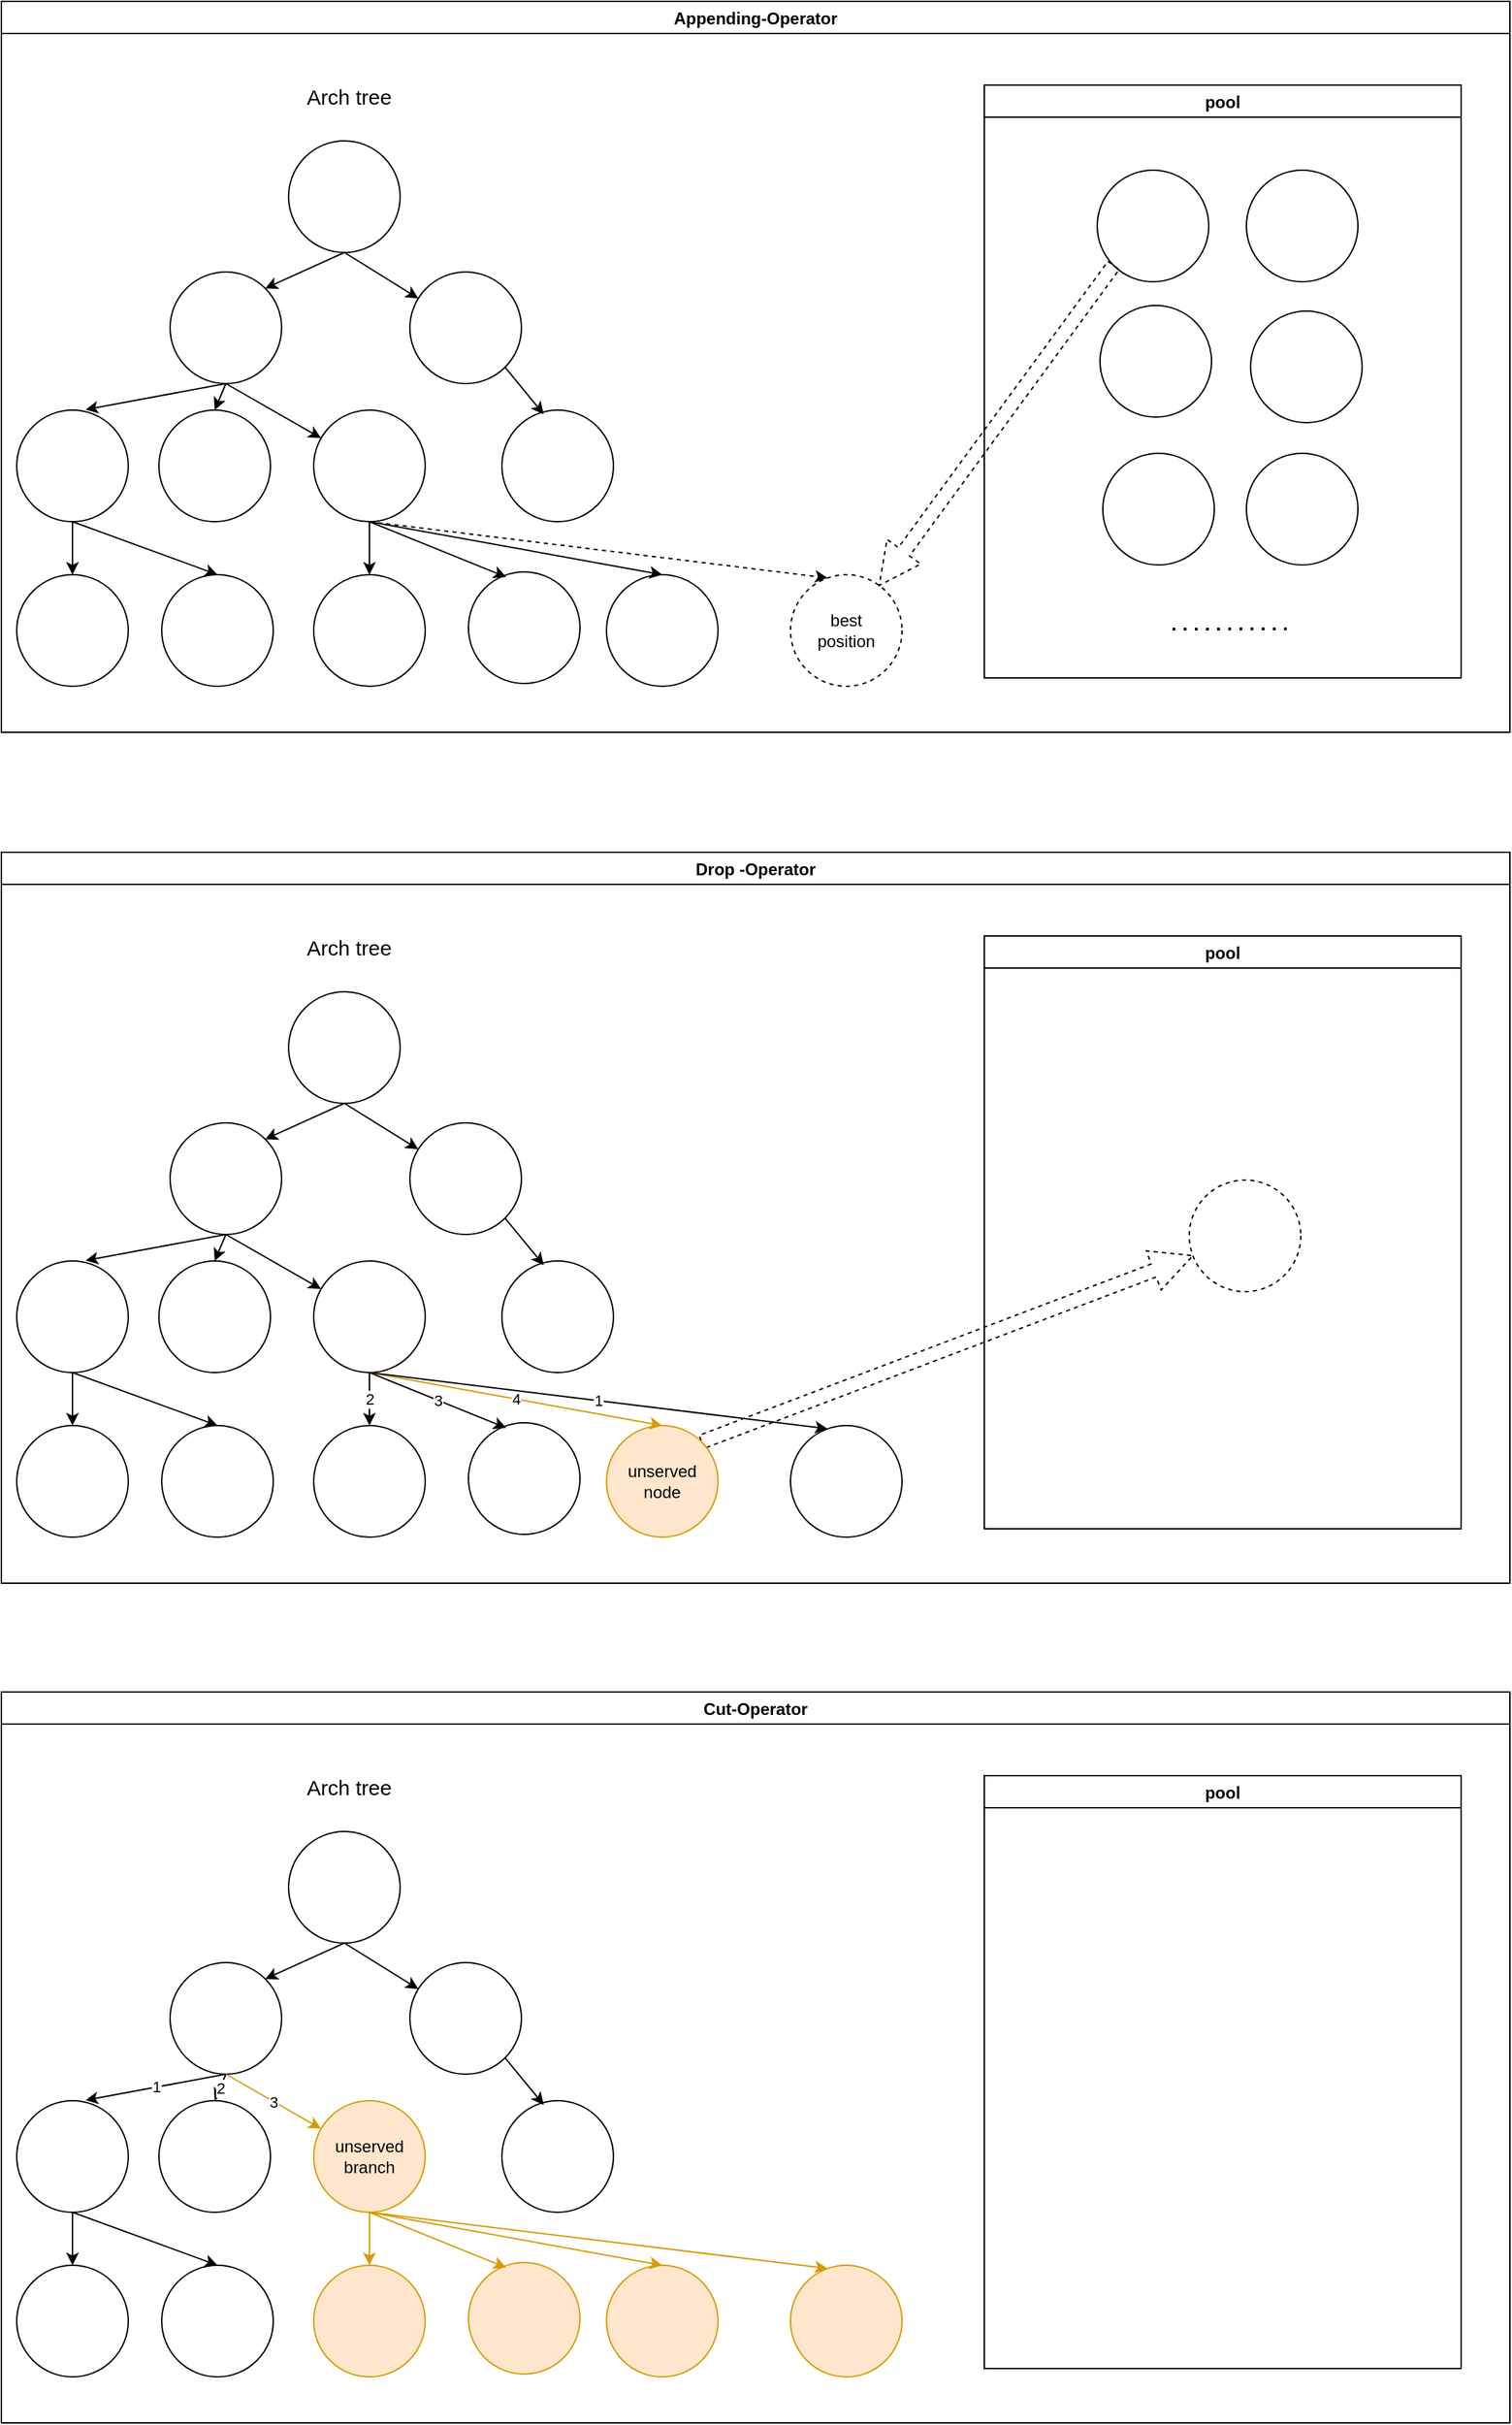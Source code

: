 <mxfile version="16.1.4" type="github">
  <diagram id="BNuhCVd4cxq2ZZuh1FpS" name="Page-1">
    <mxGraphModel dx="1822" dy="1672" grid="0" gridSize="10" guides="1" tooltips="1" connect="1" arrows="1" fold="1" page="0" pageScale="1" pageWidth="827" pageHeight="1169" math="0" shadow="0">
      <root>
        <mxCell id="0" />
        <mxCell id="1" parent="0" />
        <mxCell id="tua6YhJxlvc5LFkW4k0F-42" value="Appending-Operator" style="swimlane;strokeColor=default;fillColor=none;startSize=23;" vertex="1" parent="1">
          <mxGeometry x="-150" y="-552" width="1082" height="524" as="geometry">
            <mxRectangle x="-162" y="-550" width="129" height="23" as="alternateBounds" />
          </mxGeometry>
        </mxCell>
        <mxCell id="tua6YhJxlvc5LFkW4k0F-1" value="" style="ellipse;whiteSpace=wrap;html=1;aspect=fixed;strokeColor=default;" vertex="1" parent="tua6YhJxlvc5LFkW4k0F-42">
          <mxGeometry x="206" y="100" width="80" height="80" as="geometry" />
        </mxCell>
        <mxCell id="tua6YhJxlvc5LFkW4k0F-2" value="" style="ellipse;whiteSpace=wrap;html=1;aspect=fixed;strokeColor=default;" vertex="1" parent="tua6YhJxlvc5LFkW4k0F-42">
          <mxGeometry x="121" y="194" width="80" height="80" as="geometry" />
        </mxCell>
        <mxCell id="tua6YhJxlvc5LFkW4k0F-4" style="orthogonalLoop=1;jettySize=auto;html=1;exitX=0.5;exitY=1;exitDx=0;exitDy=0;entryX=1;entryY=0;entryDx=0;entryDy=0;rounded=0;" edge="1" parent="tua6YhJxlvc5LFkW4k0F-42" source="tua6YhJxlvc5LFkW4k0F-1" target="tua6YhJxlvc5LFkW4k0F-2">
          <mxGeometry relative="1" as="geometry" />
        </mxCell>
        <mxCell id="tua6YhJxlvc5LFkW4k0F-3" value="" style="ellipse;whiteSpace=wrap;html=1;aspect=fixed;strokeColor=default;" vertex="1" parent="tua6YhJxlvc5LFkW4k0F-42">
          <mxGeometry x="293" y="194" width="80" height="80" as="geometry" />
        </mxCell>
        <mxCell id="tua6YhJxlvc5LFkW4k0F-5" style="edgeStyle=none;rounded=0;orthogonalLoop=1;jettySize=auto;html=1;exitX=0.5;exitY=1;exitDx=0;exitDy=0;" edge="1" parent="tua6YhJxlvc5LFkW4k0F-42" source="tua6YhJxlvc5LFkW4k0F-1" target="tua6YhJxlvc5LFkW4k0F-3">
          <mxGeometry relative="1" as="geometry" />
        </mxCell>
        <mxCell id="tua6YhJxlvc5LFkW4k0F-6" value="" style="ellipse;whiteSpace=wrap;html=1;aspect=fixed;strokeColor=default;" vertex="1" parent="tua6YhJxlvc5LFkW4k0F-42">
          <mxGeometry x="11" y="293" width="80" height="80" as="geometry" />
        </mxCell>
        <mxCell id="tua6YhJxlvc5LFkW4k0F-10" style="edgeStyle=none;rounded=0;orthogonalLoop=1;jettySize=auto;html=1;exitX=0.5;exitY=1;exitDx=0;exitDy=0;entryX=0.617;entryY=-0.004;entryDx=0;entryDy=0;entryPerimeter=0;" edge="1" parent="tua6YhJxlvc5LFkW4k0F-42" source="tua6YhJxlvc5LFkW4k0F-2" target="tua6YhJxlvc5LFkW4k0F-6">
          <mxGeometry relative="1" as="geometry" />
        </mxCell>
        <mxCell id="tua6YhJxlvc5LFkW4k0F-7" value="" style="ellipse;whiteSpace=wrap;html=1;aspect=fixed;strokeColor=default;" vertex="1" parent="tua6YhJxlvc5LFkW4k0F-42">
          <mxGeometry x="113" y="293" width="80" height="80" as="geometry" />
        </mxCell>
        <mxCell id="tua6YhJxlvc5LFkW4k0F-11" style="edgeStyle=none;rounded=0;orthogonalLoop=1;jettySize=auto;html=1;exitX=0.5;exitY=1;exitDx=0;exitDy=0;entryX=0.5;entryY=0;entryDx=0;entryDy=0;" edge="1" parent="tua6YhJxlvc5LFkW4k0F-42" source="tua6YhJxlvc5LFkW4k0F-2" target="tua6YhJxlvc5LFkW4k0F-7">
          <mxGeometry relative="1" as="geometry" />
        </mxCell>
        <mxCell id="tua6YhJxlvc5LFkW4k0F-8" value="" style="ellipse;whiteSpace=wrap;html=1;aspect=fixed;strokeColor=default;" vertex="1" parent="tua6YhJxlvc5LFkW4k0F-42">
          <mxGeometry x="224" y="293" width="80" height="80" as="geometry" />
        </mxCell>
        <mxCell id="tua6YhJxlvc5LFkW4k0F-12" style="edgeStyle=none;rounded=0;orthogonalLoop=1;jettySize=auto;html=1;exitX=0.5;exitY=1;exitDx=0;exitDy=0;" edge="1" parent="tua6YhJxlvc5LFkW4k0F-42" source="tua6YhJxlvc5LFkW4k0F-2" target="tua6YhJxlvc5LFkW4k0F-8">
          <mxGeometry relative="1" as="geometry" />
        </mxCell>
        <mxCell id="tua6YhJxlvc5LFkW4k0F-9" value="" style="ellipse;whiteSpace=wrap;html=1;aspect=fixed;strokeColor=default;" vertex="1" parent="tua6YhJxlvc5LFkW4k0F-42">
          <mxGeometry x="359" y="293" width="80" height="80" as="geometry" />
        </mxCell>
        <mxCell id="tua6YhJxlvc5LFkW4k0F-13" style="edgeStyle=none;rounded=0;orthogonalLoop=1;jettySize=auto;html=1;exitX=1;exitY=1;exitDx=0;exitDy=0;entryX=0.375;entryY=0.038;entryDx=0;entryDy=0;entryPerimeter=0;" edge="1" parent="tua6YhJxlvc5LFkW4k0F-42" source="tua6YhJxlvc5LFkW4k0F-3" target="tua6YhJxlvc5LFkW4k0F-9">
          <mxGeometry relative="1" as="geometry" />
        </mxCell>
        <mxCell id="tua6YhJxlvc5LFkW4k0F-14" value="" style="ellipse;whiteSpace=wrap;html=1;aspect=fixed;strokeColor=default;" vertex="1" parent="tua6YhJxlvc5LFkW4k0F-42">
          <mxGeometry x="11" y="411" width="80" height="80" as="geometry" />
        </mxCell>
        <mxCell id="tua6YhJxlvc5LFkW4k0F-20" style="edgeStyle=none;rounded=0;orthogonalLoop=1;jettySize=auto;html=1;exitX=0.5;exitY=1;exitDx=0;exitDy=0;entryX=0.5;entryY=0;entryDx=0;entryDy=0;" edge="1" parent="tua6YhJxlvc5LFkW4k0F-42" source="tua6YhJxlvc5LFkW4k0F-6" target="tua6YhJxlvc5LFkW4k0F-14">
          <mxGeometry relative="1" as="geometry" />
        </mxCell>
        <mxCell id="tua6YhJxlvc5LFkW4k0F-15" value="" style="ellipse;whiteSpace=wrap;html=1;aspect=fixed;strokeColor=default;" vertex="1" parent="tua6YhJxlvc5LFkW4k0F-42">
          <mxGeometry x="115" y="411" width="80" height="80" as="geometry" />
        </mxCell>
        <mxCell id="tua6YhJxlvc5LFkW4k0F-21" style="edgeStyle=none;rounded=0;orthogonalLoop=1;jettySize=auto;html=1;exitX=0.5;exitY=1;exitDx=0;exitDy=0;entryX=0.5;entryY=0;entryDx=0;entryDy=0;" edge="1" parent="tua6YhJxlvc5LFkW4k0F-42" source="tua6YhJxlvc5LFkW4k0F-6" target="tua6YhJxlvc5LFkW4k0F-15">
          <mxGeometry relative="1" as="geometry" />
        </mxCell>
        <mxCell id="tua6YhJxlvc5LFkW4k0F-16" value="" style="ellipse;whiteSpace=wrap;html=1;aspect=fixed;strokeColor=default;" vertex="1" parent="tua6YhJxlvc5LFkW4k0F-42">
          <mxGeometry x="224" y="411" width="80" height="80" as="geometry" />
        </mxCell>
        <mxCell id="tua6YhJxlvc5LFkW4k0F-22" style="edgeStyle=none;rounded=0;orthogonalLoop=1;jettySize=auto;html=1;exitX=0.5;exitY=1;exitDx=0;exitDy=0;" edge="1" parent="tua6YhJxlvc5LFkW4k0F-42" source="tua6YhJxlvc5LFkW4k0F-8" target="tua6YhJxlvc5LFkW4k0F-16">
          <mxGeometry relative="1" as="geometry" />
        </mxCell>
        <mxCell id="tua6YhJxlvc5LFkW4k0F-17" value="" style="ellipse;whiteSpace=wrap;html=1;aspect=fixed;strokeColor=default;" vertex="1" parent="tua6YhJxlvc5LFkW4k0F-42">
          <mxGeometry x="335" y="409" width="80" height="80" as="geometry" />
        </mxCell>
        <mxCell id="tua6YhJxlvc5LFkW4k0F-24" style="edgeStyle=none;rounded=0;orthogonalLoop=1;jettySize=auto;html=1;exitX=0.5;exitY=1;exitDx=0;exitDy=0;entryX=0.338;entryY=0.046;entryDx=0;entryDy=0;entryPerimeter=0;" edge="1" parent="tua6YhJxlvc5LFkW4k0F-42" source="tua6YhJxlvc5LFkW4k0F-8" target="tua6YhJxlvc5LFkW4k0F-17">
          <mxGeometry relative="1" as="geometry" />
        </mxCell>
        <mxCell id="tua6YhJxlvc5LFkW4k0F-18" value="" style="ellipse;whiteSpace=wrap;html=1;aspect=fixed;strokeColor=default;" vertex="1" parent="tua6YhJxlvc5LFkW4k0F-42">
          <mxGeometry x="434" y="411" width="80" height="80" as="geometry" />
        </mxCell>
        <mxCell id="tua6YhJxlvc5LFkW4k0F-25" style="edgeStyle=none;rounded=0;orthogonalLoop=1;jettySize=auto;html=1;exitX=0.5;exitY=1;exitDx=0;exitDy=0;entryX=0.5;entryY=0;entryDx=0;entryDy=0;" edge="1" parent="tua6YhJxlvc5LFkW4k0F-42" source="tua6YhJxlvc5LFkW4k0F-8" target="tua6YhJxlvc5LFkW4k0F-18">
          <mxGeometry relative="1" as="geometry" />
        </mxCell>
        <mxCell id="tua6YhJxlvc5LFkW4k0F-35" value="pool" style="swimlane;strokeColor=default;fillColor=none;startSize=23;" vertex="1" parent="tua6YhJxlvc5LFkW4k0F-42">
          <mxGeometry x="705" y="60" width="342" height="425" as="geometry" />
        </mxCell>
        <mxCell id="tua6YhJxlvc5LFkW4k0F-26" value="" style="ellipse;whiteSpace=wrap;html=1;aspect=fixed;strokeColor=default;" vertex="1" parent="tua6YhJxlvc5LFkW4k0F-35">
          <mxGeometry x="81" y="61" width="80" height="80" as="geometry" />
        </mxCell>
        <mxCell id="tua6YhJxlvc5LFkW4k0F-27" value="" style="ellipse;whiteSpace=wrap;html=1;aspect=fixed;strokeColor=default;" vertex="1" parent="tua6YhJxlvc5LFkW4k0F-35">
          <mxGeometry x="188" y="61" width="80" height="80" as="geometry" />
        </mxCell>
        <mxCell id="tua6YhJxlvc5LFkW4k0F-28" value="" style="ellipse;whiteSpace=wrap;html=1;aspect=fixed;strokeColor=default;" vertex="1" parent="tua6YhJxlvc5LFkW4k0F-35">
          <mxGeometry x="83" y="158" width="80" height="80" as="geometry" />
        </mxCell>
        <mxCell id="tua6YhJxlvc5LFkW4k0F-29" value="" style="ellipse;whiteSpace=wrap;html=1;aspect=fixed;strokeColor=default;" vertex="1" parent="tua6YhJxlvc5LFkW4k0F-35">
          <mxGeometry x="191" y="162" width="80" height="80" as="geometry" />
        </mxCell>
        <mxCell id="tua6YhJxlvc5LFkW4k0F-30" value="" style="ellipse;whiteSpace=wrap;html=1;aspect=fixed;strokeColor=default;" vertex="1" parent="tua6YhJxlvc5LFkW4k0F-35">
          <mxGeometry x="85" y="264" width="80" height="80" as="geometry" />
        </mxCell>
        <mxCell id="tua6YhJxlvc5LFkW4k0F-31" value="" style="ellipse;whiteSpace=wrap;html=1;aspect=fixed;strokeColor=default;" vertex="1" parent="tua6YhJxlvc5LFkW4k0F-35">
          <mxGeometry x="188" y="264" width="80" height="80" as="geometry" />
        </mxCell>
        <mxCell id="tua6YhJxlvc5LFkW4k0F-34" value="" style="endArrow=none;dashed=1;html=1;dashPattern=1 3;strokeWidth=2;rounded=0;entryX=0.64;entryY=0.913;entryDx=0;entryDy=0;entryPerimeter=0;" edge="1" parent="tua6YhJxlvc5LFkW4k0F-35">
          <mxGeometry width="50" height="50" relative="1" as="geometry">
            <mxPoint x="135" y="390" as="sourcePoint" />
            <mxPoint x="216.88" y="389.853" as="targetPoint" />
          </mxGeometry>
        </mxCell>
        <mxCell id="tua6YhJxlvc5LFkW4k0F-39" value="best&lt;br&gt;position" style="ellipse;whiteSpace=wrap;html=1;aspect=fixed;strokeColor=default;dashed=1;" vertex="1" parent="tua6YhJxlvc5LFkW4k0F-42">
          <mxGeometry x="566" y="411" width="80" height="80" as="geometry" />
        </mxCell>
        <mxCell id="tua6YhJxlvc5LFkW4k0F-40" style="edgeStyle=none;rounded=0;orthogonalLoop=1;jettySize=auto;html=1;exitX=0.5;exitY=1;exitDx=0;exitDy=0;entryX=0.333;entryY=0.029;entryDx=0;entryDy=0;entryPerimeter=0;dashed=1;" edge="1" parent="tua6YhJxlvc5LFkW4k0F-42" source="tua6YhJxlvc5LFkW4k0F-8" target="tua6YhJxlvc5LFkW4k0F-39">
          <mxGeometry relative="1" as="geometry" />
        </mxCell>
        <mxCell id="tua6YhJxlvc5LFkW4k0F-41" style="edgeStyle=none;rounded=0;orthogonalLoop=1;jettySize=auto;html=1;exitX=0;exitY=1;exitDx=0;exitDy=0;dashed=1;shape=arrow;" edge="1" parent="tua6YhJxlvc5LFkW4k0F-42" source="tua6YhJxlvc5LFkW4k0F-26" target="tua6YhJxlvc5LFkW4k0F-39">
          <mxGeometry relative="1" as="geometry" />
        </mxCell>
        <mxCell id="tua6YhJxlvc5LFkW4k0F-43" value="&lt;font style=&quot;font-size: 15px&quot;&gt;Arch tree&lt;/font&gt;" style="text;html=1;strokeColor=none;fillColor=none;align=center;verticalAlign=middle;whiteSpace=wrap;rounded=0;strokeWidth=4;" vertex="1" parent="tua6YhJxlvc5LFkW4k0F-42">
          <mxGeometry x="209" y="53" width="81" height="30" as="geometry" />
        </mxCell>
        <mxCell id="tua6YhJxlvc5LFkW4k0F-44" value="Drop -Operator" style="swimlane;strokeColor=default;fillColor=none;startSize=23;" vertex="1" parent="1">
          <mxGeometry x="-150" y="58" width="1082" height="524" as="geometry">
            <mxRectangle x="-162" y="-550" width="129" height="23" as="alternateBounds" />
          </mxGeometry>
        </mxCell>
        <mxCell id="tua6YhJxlvc5LFkW4k0F-45" value="" style="ellipse;whiteSpace=wrap;html=1;aspect=fixed;strokeColor=default;" vertex="1" parent="tua6YhJxlvc5LFkW4k0F-44">
          <mxGeometry x="206" y="100" width="80" height="80" as="geometry" />
        </mxCell>
        <mxCell id="tua6YhJxlvc5LFkW4k0F-46" value="" style="ellipse;whiteSpace=wrap;html=1;aspect=fixed;strokeColor=default;" vertex="1" parent="tua6YhJxlvc5LFkW4k0F-44">
          <mxGeometry x="121" y="194" width="80" height="80" as="geometry" />
        </mxCell>
        <mxCell id="tua6YhJxlvc5LFkW4k0F-47" style="orthogonalLoop=1;jettySize=auto;html=1;exitX=0.5;exitY=1;exitDx=0;exitDy=0;entryX=1;entryY=0;entryDx=0;entryDy=0;rounded=0;" edge="1" parent="tua6YhJxlvc5LFkW4k0F-44" source="tua6YhJxlvc5LFkW4k0F-45" target="tua6YhJxlvc5LFkW4k0F-46">
          <mxGeometry relative="1" as="geometry" />
        </mxCell>
        <mxCell id="tua6YhJxlvc5LFkW4k0F-48" value="" style="ellipse;whiteSpace=wrap;html=1;aspect=fixed;strokeColor=default;" vertex="1" parent="tua6YhJxlvc5LFkW4k0F-44">
          <mxGeometry x="293" y="194" width="80" height="80" as="geometry" />
        </mxCell>
        <mxCell id="tua6YhJxlvc5LFkW4k0F-49" style="edgeStyle=none;rounded=0;orthogonalLoop=1;jettySize=auto;html=1;exitX=0.5;exitY=1;exitDx=0;exitDy=0;" edge="1" parent="tua6YhJxlvc5LFkW4k0F-44" source="tua6YhJxlvc5LFkW4k0F-45" target="tua6YhJxlvc5LFkW4k0F-48">
          <mxGeometry relative="1" as="geometry" />
        </mxCell>
        <mxCell id="tua6YhJxlvc5LFkW4k0F-50" value="" style="ellipse;whiteSpace=wrap;html=1;aspect=fixed;strokeColor=default;" vertex="1" parent="tua6YhJxlvc5LFkW4k0F-44">
          <mxGeometry x="11" y="293" width="80" height="80" as="geometry" />
        </mxCell>
        <mxCell id="tua6YhJxlvc5LFkW4k0F-51" style="edgeStyle=none;rounded=0;orthogonalLoop=1;jettySize=auto;html=1;exitX=0.5;exitY=1;exitDx=0;exitDy=0;entryX=0.617;entryY=-0.004;entryDx=0;entryDy=0;entryPerimeter=0;" edge="1" parent="tua6YhJxlvc5LFkW4k0F-44" source="tua6YhJxlvc5LFkW4k0F-46" target="tua6YhJxlvc5LFkW4k0F-50">
          <mxGeometry relative="1" as="geometry" />
        </mxCell>
        <mxCell id="tua6YhJxlvc5LFkW4k0F-52" value="" style="ellipse;whiteSpace=wrap;html=1;aspect=fixed;strokeColor=default;" vertex="1" parent="tua6YhJxlvc5LFkW4k0F-44">
          <mxGeometry x="113" y="293" width="80" height="80" as="geometry" />
        </mxCell>
        <mxCell id="tua6YhJxlvc5LFkW4k0F-53" style="edgeStyle=none;rounded=0;orthogonalLoop=1;jettySize=auto;html=1;exitX=0.5;exitY=1;exitDx=0;exitDy=0;entryX=0.5;entryY=0;entryDx=0;entryDy=0;" edge="1" parent="tua6YhJxlvc5LFkW4k0F-44" source="tua6YhJxlvc5LFkW4k0F-46" target="tua6YhJxlvc5LFkW4k0F-52">
          <mxGeometry relative="1" as="geometry" />
        </mxCell>
        <mxCell id="tua6YhJxlvc5LFkW4k0F-54" value="" style="ellipse;whiteSpace=wrap;html=1;aspect=fixed;strokeColor=default;" vertex="1" parent="tua6YhJxlvc5LFkW4k0F-44">
          <mxGeometry x="224" y="293" width="80" height="80" as="geometry" />
        </mxCell>
        <mxCell id="tua6YhJxlvc5LFkW4k0F-55" style="edgeStyle=none;rounded=0;orthogonalLoop=1;jettySize=auto;html=1;exitX=0.5;exitY=1;exitDx=0;exitDy=0;" edge="1" parent="tua6YhJxlvc5LFkW4k0F-44" source="tua6YhJxlvc5LFkW4k0F-46" target="tua6YhJxlvc5LFkW4k0F-54">
          <mxGeometry relative="1" as="geometry" />
        </mxCell>
        <mxCell id="tua6YhJxlvc5LFkW4k0F-56" value="" style="ellipse;whiteSpace=wrap;html=1;aspect=fixed;strokeColor=default;" vertex="1" parent="tua6YhJxlvc5LFkW4k0F-44">
          <mxGeometry x="359" y="293" width="80" height="80" as="geometry" />
        </mxCell>
        <mxCell id="tua6YhJxlvc5LFkW4k0F-57" style="edgeStyle=none;rounded=0;orthogonalLoop=1;jettySize=auto;html=1;exitX=1;exitY=1;exitDx=0;exitDy=0;entryX=0.375;entryY=0.038;entryDx=0;entryDy=0;entryPerimeter=0;" edge="1" parent="tua6YhJxlvc5LFkW4k0F-44" source="tua6YhJxlvc5LFkW4k0F-48" target="tua6YhJxlvc5LFkW4k0F-56">
          <mxGeometry relative="1" as="geometry" />
        </mxCell>
        <mxCell id="tua6YhJxlvc5LFkW4k0F-58" value="" style="ellipse;whiteSpace=wrap;html=1;aspect=fixed;strokeColor=default;" vertex="1" parent="tua6YhJxlvc5LFkW4k0F-44">
          <mxGeometry x="11" y="411" width="80" height="80" as="geometry" />
        </mxCell>
        <mxCell id="tua6YhJxlvc5LFkW4k0F-59" style="edgeStyle=none;rounded=0;orthogonalLoop=1;jettySize=auto;html=1;exitX=0.5;exitY=1;exitDx=0;exitDy=0;entryX=0.5;entryY=0;entryDx=0;entryDy=0;" edge="1" parent="tua6YhJxlvc5LFkW4k0F-44" source="tua6YhJxlvc5LFkW4k0F-50" target="tua6YhJxlvc5LFkW4k0F-58">
          <mxGeometry relative="1" as="geometry" />
        </mxCell>
        <mxCell id="tua6YhJxlvc5LFkW4k0F-60" value="" style="ellipse;whiteSpace=wrap;html=1;aspect=fixed;strokeColor=default;" vertex="1" parent="tua6YhJxlvc5LFkW4k0F-44">
          <mxGeometry x="115" y="411" width="80" height="80" as="geometry" />
        </mxCell>
        <mxCell id="tua6YhJxlvc5LFkW4k0F-61" style="edgeStyle=none;rounded=0;orthogonalLoop=1;jettySize=auto;html=1;exitX=0.5;exitY=1;exitDx=0;exitDy=0;entryX=0.5;entryY=0;entryDx=0;entryDy=0;" edge="1" parent="tua6YhJxlvc5LFkW4k0F-44" source="tua6YhJxlvc5LFkW4k0F-50" target="tua6YhJxlvc5LFkW4k0F-60">
          <mxGeometry relative="1" as="geometry" />
        </mxCell>
        <mxCell id="tua6YhJxlvc5LFkW4k0F-62" value="" style="ellipse;whiteSpace=wrap;html=1;aspect=fixed;strokeColor=default;" vertex="1" parent="tua6YhJxlvc5LFkW4k0F-44">
          <mxGeometry x="224" y="411" width="80" height="80" as="geometry" />
        </mxCell>
        <mxCell id="tua6YhJxlvc5LFkW4k0F-63" value="2" style="edgeStyle=none;rounded=0;orthogonalLoop=1;jettySize=auto;html=1;exitX=0.5;exitY=1;exitDx=0;exitDy=0;" edge="1" parent="tua6YhJxlvc5LFkW4k0F-44" source="tua6YhJxlvc5LFkW4k0F-54" target="tua6YhJxlvc5LFkW4k0F-62">
          <mxGeometry relative="1" as="geometry" />
        </mxCell>
        <mxCell id="tua6YhJxlvc5LFkW4k0F-64" value="" style="ellipse;whiteSpace=wrap;html=1;aspect=fixed;strokeColor=default;" vertex="1" parent="tua6YhJxlvc5LFkW4k0F-44">
          <mxGeometry x="335" y="409" width="80" height="80" as="geometry" />
        </mxCell>
        <mxCell id="tua6YhJxlvc5LFkW4k0F-65" value="3" style="edgeStyle=none;rounded=0;orthogonalLoop=1;jettySize=auto;html=1;exitX=0.5;exitY=1;exitDx=0;exitDy=0;entryX=0.338;entryY=0.046;entryDx=0;entryDy=0;entryPerimeter=0;" edge="1" parent="tua6YhJxlvc5LFkW4k0F-44" source="tua6YhJxlvc5LFkW4k0F-54" target="tua6YhJxlvc5LFkW4k0F-64">
          <mxGeometry relative="1" as="geometry" />
        </mxCell>
        <mxCell id="tua6YhJxlvc5LFkW4k0F-81" style="edgeStyle=none;shape=arrow;rounded=0;orthogonalLoop=1;jettySize=auto;html=1;exitX=1;exitY=0;exitDx=0;exitDy=0;fontSize=15;dashed=1;" edge="1" parent="tua6YhJxlvc5LFkW4k0F-44" source="tua6YhJxlvc5LFkW4k0F-66" target="tua6YhJxlvc5LFkW4k0F-80">
          <mxGeometry relative="1" as="geometry" />
        </mxCell>
        <mxCell id="tua6YhJxlvc5LFkW4k0F-66" value="unserved&lt;br&gt;node" style="ellipse;whiteSpace=wrap;html=1;aspect=fixed;strokeColor=#d79b00;fillColor=#ffe6cc;" vertex="1" parent="tua6YhJxlvc5LFkW4k0F-44">
          <mxGeometry x="434" y="411" width="80" height="80" as="geometry" />
        </mxCell>
        <mxCell id="tua6YhJxlvc5LFkW4k0F-67" value="4" style="edgeStyle=none;rounded=0;orthogonalLoop=1;jettySize=auto;html=1;exitX=0.5;exitY=1;exitDx=0;exitDy=0;entryX=0.5;entryY=0;entryDx=0;entryDy=0;fillColor=#ffe6cc;strokeColor=#d79b00;" edge="1" parent="tua6YhJxlvc5LFkW4k0F-44" source="tua6YhJxlvc5LFkW4k0F-54" target="tua6YhJxlvc5LFkW4k0F-66">
          <mxGeometry relative="1" as="geometry" />
        </mxCell>
        <mxCell id="tua6YhJxlvc5LFkW4k0F-68" value="pool" style="swimlane;strokeColor=default;fillColor=none;startSize=23;" vertex="1" parent="tua6YhJxlvc5LFkW4k0F-44">
          <mxGeometry x="705" y="60" width="342" height="425" as="geometry" />
        </mxCell>
        <mxCell id="tua6YhJxlvc5LFkW4k0F-80" value="" style="ellipse;whiteSpace=wrap;html=1;aspect=fixed;strokeColor=default;dashed=1;" vertex="1" parent="tua6YhJxlvc5LFkW4k0F-68">
          <mxGeometry x="147" y="175" width="80" height="80" as="geometry" />
        </mxCell>
        <mxCell id="tua6YhJxlvc5LFkW4k0F-76" value="" style="ellipse;whiteSpace=wrap;html=1;aspect=fixed;strokeColor=default;" vertex="1" parent="tua6YhJxlvc5LFkW4k0F-44">
          <mxGeometry x="566" y="411" width="80" height="80" as="geometry" />
        </mxCell>
        <mxCell id="tua6YhJxlvc5LFkW4k0F-77" value="1" style="edgeStyle=none;rounded=0;orthogonalLoop=1;jettySize=auto;html=1;exitX=0.5;exitY=1;exitDx=0;exitDy=0;entryX=0.333;entryY=0.029;entryDx=0;entryDy=0;entryPerimeter=0;" edge="1" parent="tua6YhJxlvc5LFkW4k0F-44" source="tua6YhJxlvc5LFkW4k0F-54" target="tua6YhJxlvc5LFkW4k0F-76">
          <mxGeometry relative="1" as="geometry" />
        </mxCell>
        <mxCell id="tua6YhJxlvc5LFkW4k0F-79" value="&lt;font style=&quot;font-size: 15px&quot;&gt;Arch tree&lt;/font&gt;" style="text;html=1;strokeColor=none;fillColor=none;align=center;verticalAlign=middle;whiteSpace=wrap;rounded=0;strokeWidth=4;" vertex="1" parent="tua6YhJxlvc5LFkW4k0F-44">
          <mxGeometry x="209" y="53" width="81" height="30" as="geometry" />
        </mxCell>
        <mxCell id="tua6YhJxlvc5LFkW4k0F-82" value="Cut-Operator" style="swimlane;strokeColor=default;fillColor=none;startSize=23;" vertex="1" parent="1">
          <mxGeometry x="-150" y="660" width="1082" height="524" as="geometry">
            <mxRectangle x="-162" y="-550" width="129" height="23" as="alternateBounds" />
          </mxGeometry>
        </mxCell>
        <mxCell id="tua6YhJxlvc5LFkW4k0F-83" value="" style="ellipse;whiteSpace=wrap;html=1;aspect=fixed;strokeColor=default;" vertex="1" parent="tua6YhJxlvc5LFkW4k0F-82">
          <mxGeometry x="206" y="100" width="80" height="80" as="geometry" />
        </mxCell>
        <mxCell id="tua6YhJxlvc5LFkW4k0F-84" value="" style="ellipse;whiteSpace=wrap;html=1;aspect=fixed;strokeColor=default;" vertex="1" parent="tua6YhJxlvc5LFkW4k0F-82">
          <mxGeometry x="121" y="194" width="80" height="80" as="geometry" />
        </mxCell>
        <mxCell id="tua6YhJxlvc5LFkW4k0F-85" style="orthogonalLoop=1;jettySize=auto;html=1;exitX=0.5;exitY=1;exitDx=0;exitDy=0;entryX=1;entryY=0;entryDx=0;entryDy=0;rounded=0;" edge="1" parent="tua6YhJxlvc5LFkW4k0F-82" source="tua6YhJxlvc5LFkW4k0F-83" target="tua6YhJxlvc5LFkW4k0F-84">
          <mxGeometry relative="1" as="geometry" />
        </mxCell>
        <mxCell id="tua6YhJxlvc5LFkW4k0F-86" value="" style="ellipse;whiteSpace=wrap;html=1;aspect=fixed;strokeColor=default;" vertex="1" parent="tua6YhJxlvc5LFkW4k0F-82">
          <mxGeometry x="293" y="194" width="80" height="80" as="geometry" />
        </mxCell>
        <mxCell id="tua6YhJxlvc5LFkW4k0F-87" style="edgeStyle=none;rounded=0;orthogonalLoop=1;jettySize=auto;html=1;exitX=0.5;exitY=1;exitDx=0;exitDy=0;" edge="1" parent="tua6YhJxlvc5LFkW4k0F-82" source="tua6YhJxlvc5LFkW4k0F-83" target="tua6YhJxlvc5LFkW4k0F-86">
          <mxGeometry relative="1" as="geometry" />
        </mxCell>
        <mxCell id="tua6YhJxlvc5LFkW4k0F-88" value="" style="ellipse;whiteSpace=wrap;html=1;aspect=fixed;strokeColor=default;" vertex="1" parent="tua6YhJxlvc5LFkW4k0F-82">
          <mxGeometry x="11" y="293" width="80" height="80" as="geometry" />
        </mxCell>
        <mxCell id="tua6YhJxlvc5LFkW4k0F-89" value="1" style="edgeStyle=none;rounded=0;orthogonalLoop=1;jettySize=auto;html=1;exitX=0.5;exitY=1;exitDx=0;exitDy=0;entryX=0.617;entryY=-0.004;entryDx=0;entryDy=0;entryPerimeter=0;" edge="1" parent="tua6YhJxlvc5LFkW4k0F-82" source="tua6YhJxlvc5LFkW4k0F-84" target="tua6YhJxlvc5LFkW4k0F-88">
          <mxGeometry relative="1" as="geometry" />
        </mxCell>
        <mxCell id="tua6YhJxlvc5LFkW4k0F-90" value="" style="ellipse;whiteSpace=wrap;html=1;aspect=fixed;strokeColor=default;" vertex="1" parent="tua6YhJxlvc5LFkW4k0F-82">
          <mxGeometry x="113" y="293" width="80" height="80" as="geometry" />
        </mxCell>
        <mxCell id="tua6YhJxlvc5LFkW4k0F-91" value="2" style="edgeStyle=none;rounded=0;orthogonalLoop=1;jettySize=auto;html=1;exitX=0.5;exitY=1;exitDx=0;exitDy=0;entryX=0.5;entryY=0;entryDx=0;entryDy=0;" edge="1" parent="tua6YhJxlvc5LFkW4k0F-82" source="tua6YhJxlvc5LFkW4k0F-84" target="tua6YhJxlvc5LFkW4k0F-90">
          <mxGeometry relative="1" as="geometry" />
        </mxCell>
        <mxCell id="tua6YhJxlvc5LFkW4k0F-92" value="unserved&lt;br&gt;branch" style="ellipse;whiteSpace=wrap;html=1;aspect=fixed;strokeColor=#d79b00;fillColor=#ffe6cc;" vertex="1" parent="tua6YhJxlvc5LFkW4k0F-82">
          <mxGeometry x="224" y="293" width="80" height="80" as="geometry" />
        </mxCell>
        <mxCell id="tua6YhJxlvc5LFkW4k0F-93" value="3" style="edgeStyle=none;rounded=0;orthogonalLoop=1;jettySize=auto;html=1;exitX=0.5;exitY=1;exitDx=0;exitDy=0;fillColor=#ffe6cc;strokeColor=#d79b00;" edge="1" parent="tua6YhJxlvc5LFkW4k0F-82" source="tua6YhJxlvc5LFkW4k0F-84" target="tua6YhJxlvc5LFkW4k0F-92">
          <mxGeometry relative="1" as="geometry" />
        </mxCell>
        <mxCell id="tua6YhJxlvc5LFkW4k0F-94" value="" style="ellipse;whiteSpace=wrap;html=1;aspect=fixed;strokeColor=default;" vertex="1" parent="tua6YhJxlvc5LFkW4k0F-82">
          <mxGeometry x="359" y="293" width="80" height="80" as="geometry" />
        </mxCell>
        <mxCell id="tua6YhJxlvc5LFkW4k0F-95" style="edgeStyle=none;rounded=0;orthogonalLoop=1;jettySize=auto;html=1;exitX=1;exitY=1;exitDx=0;exitDy=0;entryX=0.375;entryY=0.038;entryDx=0;entryDy=0;entryPerimeter=0;" edge="1" parent="tua6YhJxlvc5LFkW4k0F-82" source="tua6YhJxlvc5LFkW4k0F-86" target="tua6YhJxlvc5LFkW4k0F-94">
          <mxGeometry relative="1" as="geometry" />
        </mxCell>
        <mxCell id="tua6YhJxlvc5LFkW4k0F-96" value="" style="ellipse;whiteSpace=wrap;html=1;aspect=fixed;strokeColor=default;" vertex="1" parent="tua6YhJxlvc5LFkW4k0F-82">
          <mxGeometry x="11" y="411" width="80" height="80" as="geometry" />
        </mxCell>
        <mxCell id="tua6YhJxlvc5LFkW4k0F-97" style="edgeStyle=none;rounded=0;orthogonalLoop=1;jettySize=auto;html=1;exitX=0.5;exitY=1;exitDx=0;exitDy=0;entryX=0.5;entryY=0;entryDx=0;entryDy=0;" edge="1" parent="tua6YhJxlvc5LFkW4k0F-82" source="tua6YhJxlvc5LFkW4k0F-88" target="tua6YhJxlvc5LFkW4k0F-96">
          <mxGeometry relative="1" as="geometry" />
        </mxCell>
        <mxCell id="tua6YhJxlvc5LFkW4k0F-98" value="" style="ellipse;whiteSpace=wrap;html=1;aspect=fixed;strokeColor=default;" vertex="1" parent="tua6YhJxlvc5LFkW4k0F-82">
          <mxGeometry x="115" y="411" width="80" height="80" as="geometry" />
        </mxCell>
        <mxCell id="tua6YhJxlvc5LFkW4k0F-99" style="edgeStyle=none;rounded=0;orthogonalLoop=1;jettySize=auto;html=1;exitX=0.5;exitY=1;exitDx=0;exitDy=0;entryX=0.5;entryY=0;entryDx=0;entryDy=0;" edge="1" parent="tua6YhJxlvc5LFkW4k0F-82" source="tua6YhJxlvc5LFkW4k0F-88" target="tua6YhJxlvc5LFkW4k0F-98">
          <mxGeometry relative="1" as="geometry" />
        </mxCell>
        <mxCell id="tua6YhJxlvc5LFkW4k0F-100" value="" style="ellipse;whiteSpace=wrap;html=1;aspect=fixed;strokeColor=#d79b00;fillColor=#ffe6cc;" vertex="1" parent="tua6YhJxlvc5LFkW4k0F-82">
          <mxGeometry x="224" y="411" width="80" height="80" as="geometry" />
        </mxCell>
        <mxCell id="tua6YhJxlvc5LFkW4k0F-101" style="edgeStyle=none;rounded=0;orthogonalLoop=1;jettySize=auto;html=1;exitX=0.5;exitY=1;exitDx=0;exitDy=0;fillColor=#ffe6cc;strokeColor=#d79b00;" edge="1" parent="tua6YhJxlvc5LFkW4k0F-82" source="tua6YhJxlvc5LFkW4k0F-92" target="tua6YhJxlvc5LFkW4k0F-100">
          <mxGeometry relative="1" as="geometry" />
        </mxCell>
        <mxCell id="tua6YhJxlvc5LFkW4k0F-102" value="" style="ellipse;whiteSpace=wrap;html=1;aspect=fixed;strokeColor=#d79b00;fillColor=#ffe6cc;" vertex="1" parent="tua6YhJxlvc5LFkW4k0F-82">
          <mxGeometry x="335" y="409" width="80" height="80" as="geometry" />
        </mxCell>
        <mxCell id="tua6YhJxlvc5LFkW4k0F-103" style="edgeStyle=none;rounded=0;orthogonalLoop=1;jettySize=auto;html=1;exitX=0.5;exitY=1;exitDx=0;exitDy=0;entryX=0.338;entryY=0.046;entryDx=0;entryDy=0;entryPerimeter=0;fillColor=#ffe6cc;strokeColor=#d79b00;" edge="1" parent="tua6YhJxlvc5LFkW4k0F-82" source="tua6YhJxlvc5LFkW4k0F-92" target="tua6YhJxlvc5LFkW4k0F-102">
          <mxGeometry relative="1" as="geometry" />
        </mxCell>
        <mxCell id="tua6YhJxlvc5LFkW4k0F-104" value="" style="ellipse;whiteSpace=wrap;html=1;aspect=fixed;strokeColor=#d79b00;fillColor=#ffe6cc;" vertex="1" parent="tua6YhJxlvc5LFkW4k0F-82">
          <mxGeometry x="434" y="411" width="80" height="80" as="geometry" />
        </mxCell>
        <mxCell id="tua6YhJxlvc5LFkW4k0F-105" style="edgeStyle=none;rounded=0;orthogonalLoop=1;jettySize=auto;html=1;exitX=0.5;exitY=1;exitDx=0;exitDy=0;entryX=0.5;entryY=0;entryDx=0;entryDy=0;fillColor=#ffe6cc;strokeColor=#d79b00;" edge="1" parent="tua6YhJxlvc5LFkW4k0F-82" source="tua6YhJxlvc5LFkW4k0F-92" target="tua6YhJxlvc5LFkW4k0F-104">
          <mxGeometry relative="1" as="geometry" />
        </mxCell>
        <mxCell id="tua6YhJxlvc5LFkW4k0F-106" value="pool" style="swimlane;strokeColor=default;fillColor=none;startSize=23;" vertex="1" parent="tua6YhJxlvc5LFkW4k0F-82">
          <mxGeometry x="705" y="60" width="342" height="425" as="geometry" />
        </mxCell>
        <mxCell id="tua6YhJxlvc5LFkW4k0F-114" value="" style="ellipse;whiteSpace=wrap;html=1;aspect=fixed;strokeColor=#d79b00;fillColor=#ffe6cc;" vertex="1" parent="tua6YhJxlvc5LFkW4k0F-82">
          <mxGeometry x="566" y="411" width="80" height="80" as="geometry" />
        </mxCell>
        <mxCell id="tua6YhJxlvc5LFkW4k0F-115" style="edgeStyle=none;rounded=0;orthogonalLoop=1;jettySize=auto;html=1;exitX=0.5;exitY=1;exitDx=0;exitDy=0;entryX=0.333;entryY=0.029;entryDx=0;entryDy=0;entryPerimeter=0;fillColor=#ffe6cc;strokeColor=#d79b00;" edge="1" parent="tua6YhJxlvc5LFkW4k0F-82" source="tua6YhJxlvc5LFkW4k0F-92" target="tua6YhJxlvc5LFkW4k0F-114">
          <mxGeometry relative="1" as="geometry" />
        </mxCell>
        <mxCell id="tua6YhJxlvc5LFkW4k0F-117" value="&lt;font style=&quot;font-size: 15px&quot;&gt;Arch tree&lt;/font&gt;" style="text;html=1;strokeColor=none;fillColor=none;align=center;verticalAlign=middle;whiteSpace=wrap;rounded=0;strokeWidth=4;" vertex="1" parent="tua6YhJxlvc5LFkW4k0F-82">
          <mxGeometry x="209" y="53" width="81" height="30" as="geometry" />
        </mxCell>
      </root>
    </mxGraphModel>
  </diagram>
</mxfile>
